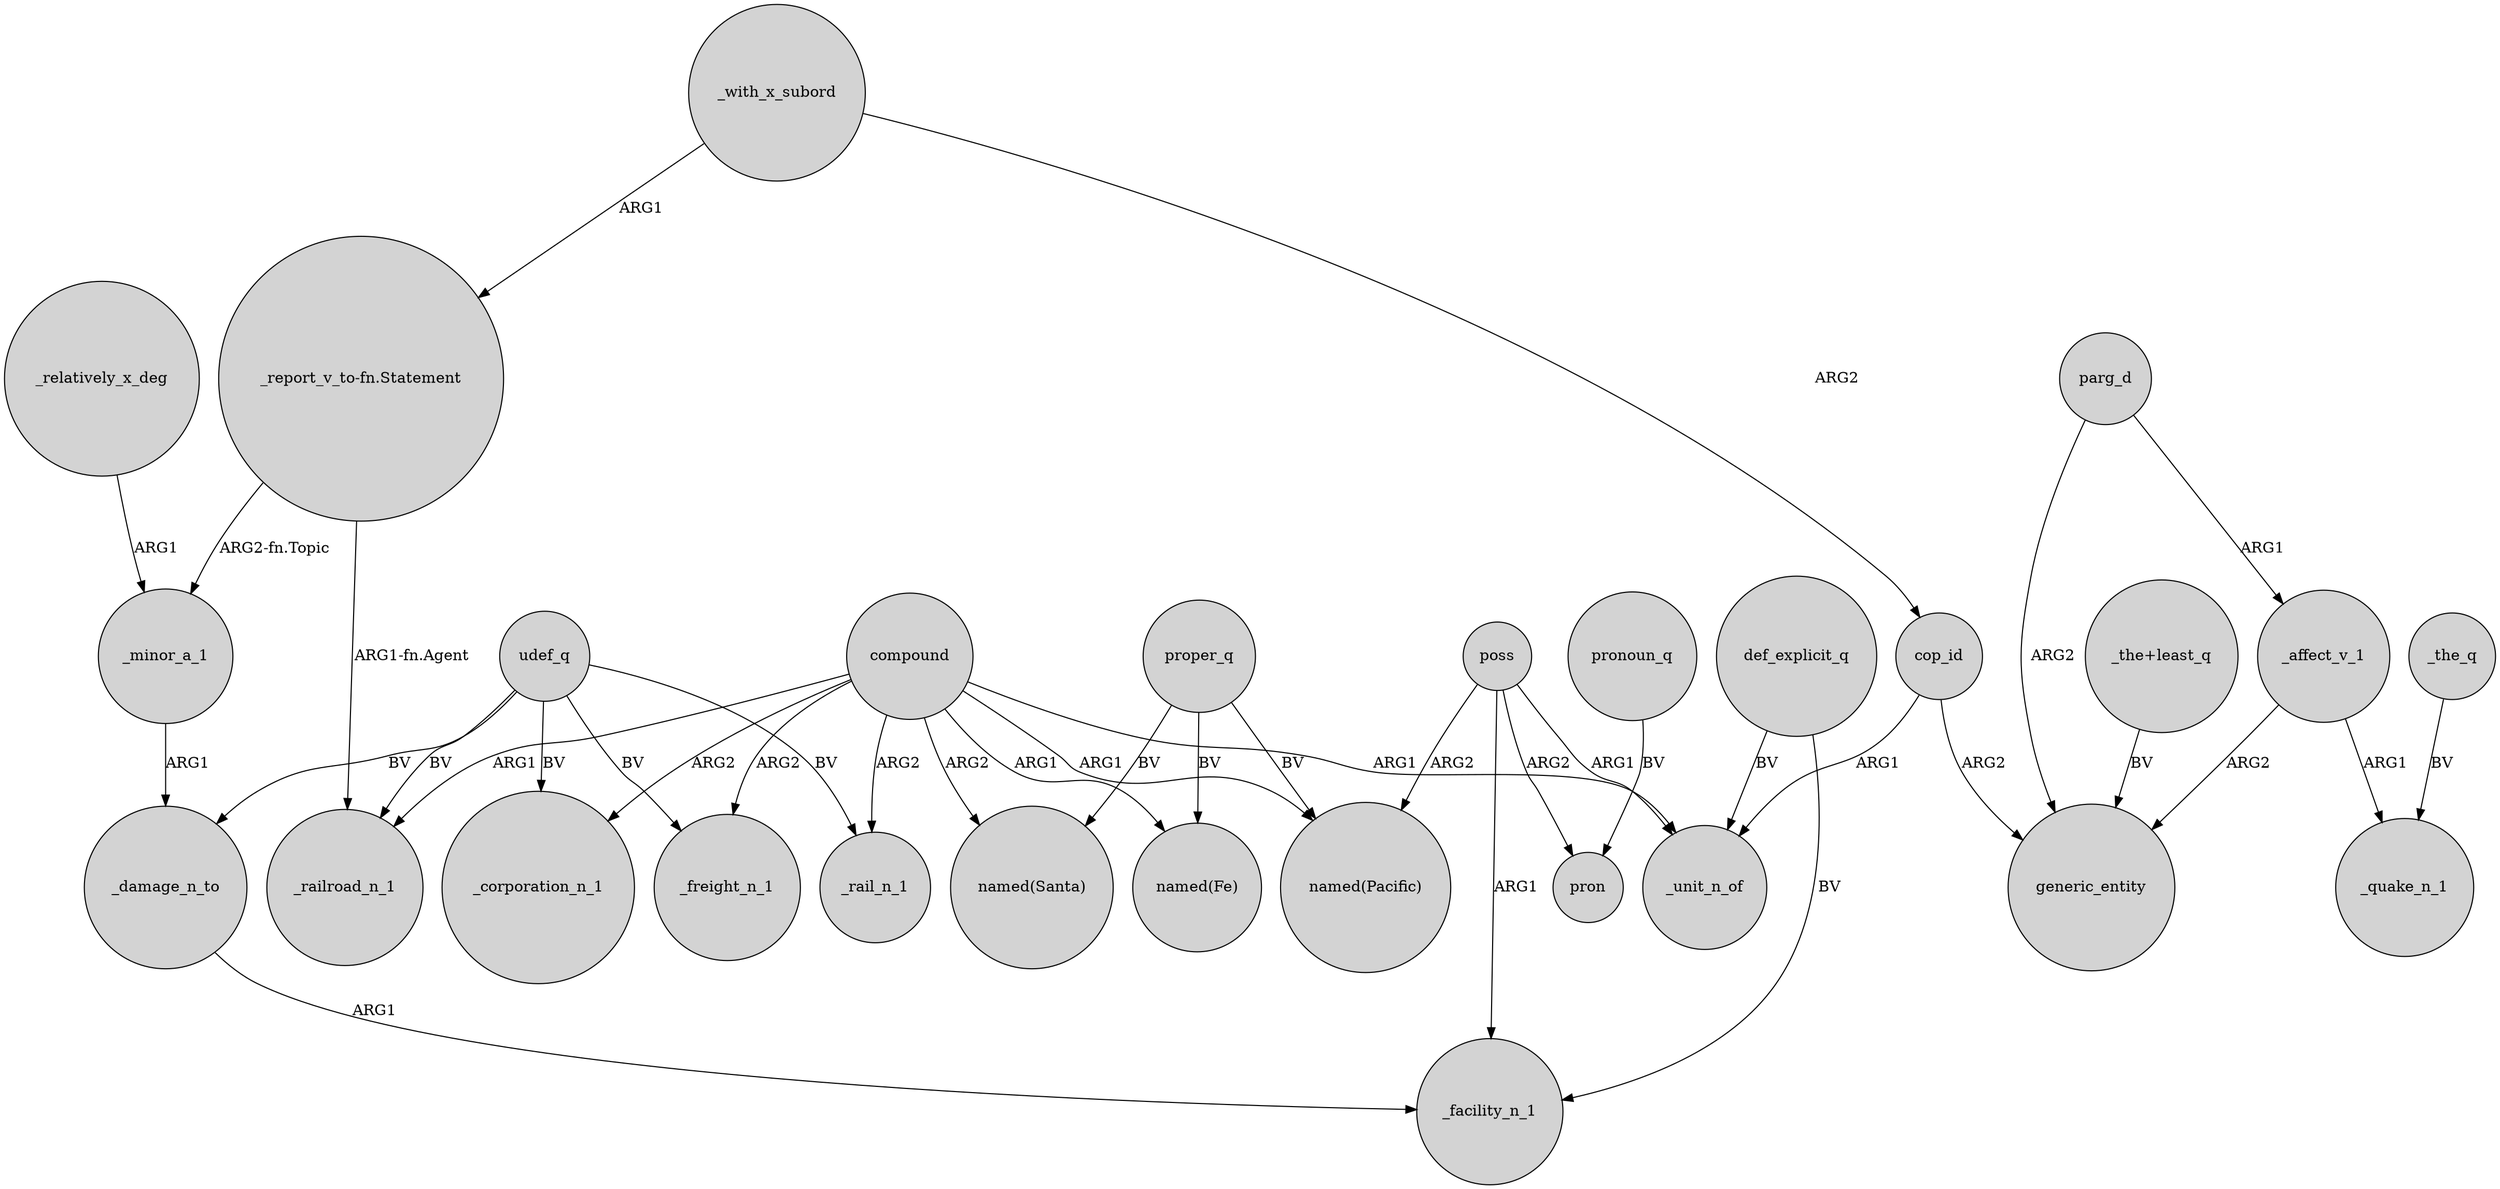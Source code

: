 digraph {
	node [shape=circle style=filled]
	compound -> _freight_n_1 [label=ARG2]
	_with_x_subord -> cop_id [label=ARG2]
	compound -> _rail_n_1 [label=ARG2]
	poss -> pron [label=ARG2]
	_relatively_x_deg -> _minor_a_1 [label=ARG1]
	def_explicit_q -> _unit_n_of [label=BV]
	compound -> _unit_n_of [label=ARG1]
	_the_q -> _quake_n_1 [label=BV]
	parg_d -> generic_entity [label=ARG2]
	poss -> _facility_n_1 [label=ARG1]
	compound -> _corporation_n_1 [label=ARG2]
	compound -> "named(Santa)" [label=ARG2]
	proper_q -> "named(Fe)" [label=BV]
	proper_q -> "named(Santa)" [label=BV]
	udef_q -> _railroad_n_1 [label=BV]
	udef_q -> _rail_n_1 [label=BV]
	compound -> "named(Fe)" [label=ARG1]
	"_report_v_to-fn.Statement" -> _railroad_n_1 [label="ARG1-fn.Agent"]
	"_the+least_q" -> generic_entity [label=BV]
	pronoun_q -> pron [label=BV]
	udef_q -> _corporation_n_1 [label=BV]
	_with_x_subord -> "_report_v_to-fn.Statement" [label=ARG1]
	poss -> _unit_n_of [label=ARG1]
	udef_q -> _freight_n_1 [label=BV]
	udef_q -> _damage_n_to [label=BV]
	def_explicit_q -> _facility_n_1 [label=BV]
	poss -> "named(Pacific)" [label=ARG2]
	_affect_v_1 -> _quake_n_1 [label=ARG1]
	compound -> _railroad_n_1 [label=ARG1]
	cop_id -> generic_entity [label=ARG2]
	_affect_v_1 -> generic_entity [label=ARG2]
	_minor_a_1 -> _damage_n_to [label=ARG1]
	parg_d -> _affect_v_1 [label=ARG1]
	"_report_v_to-fn.Statement" -> _minor_a_1 [label="ARG2-fn.Topic"]
	cop_id -> _unit_n_of [label=ARG1]
	compound -> "named(Pacific)" [label=ARG1]
	proper_q -> "named(Pacific)" [label=BV]
	_damage_n_to -> _facility_n_1 [label=ARG1]
}
